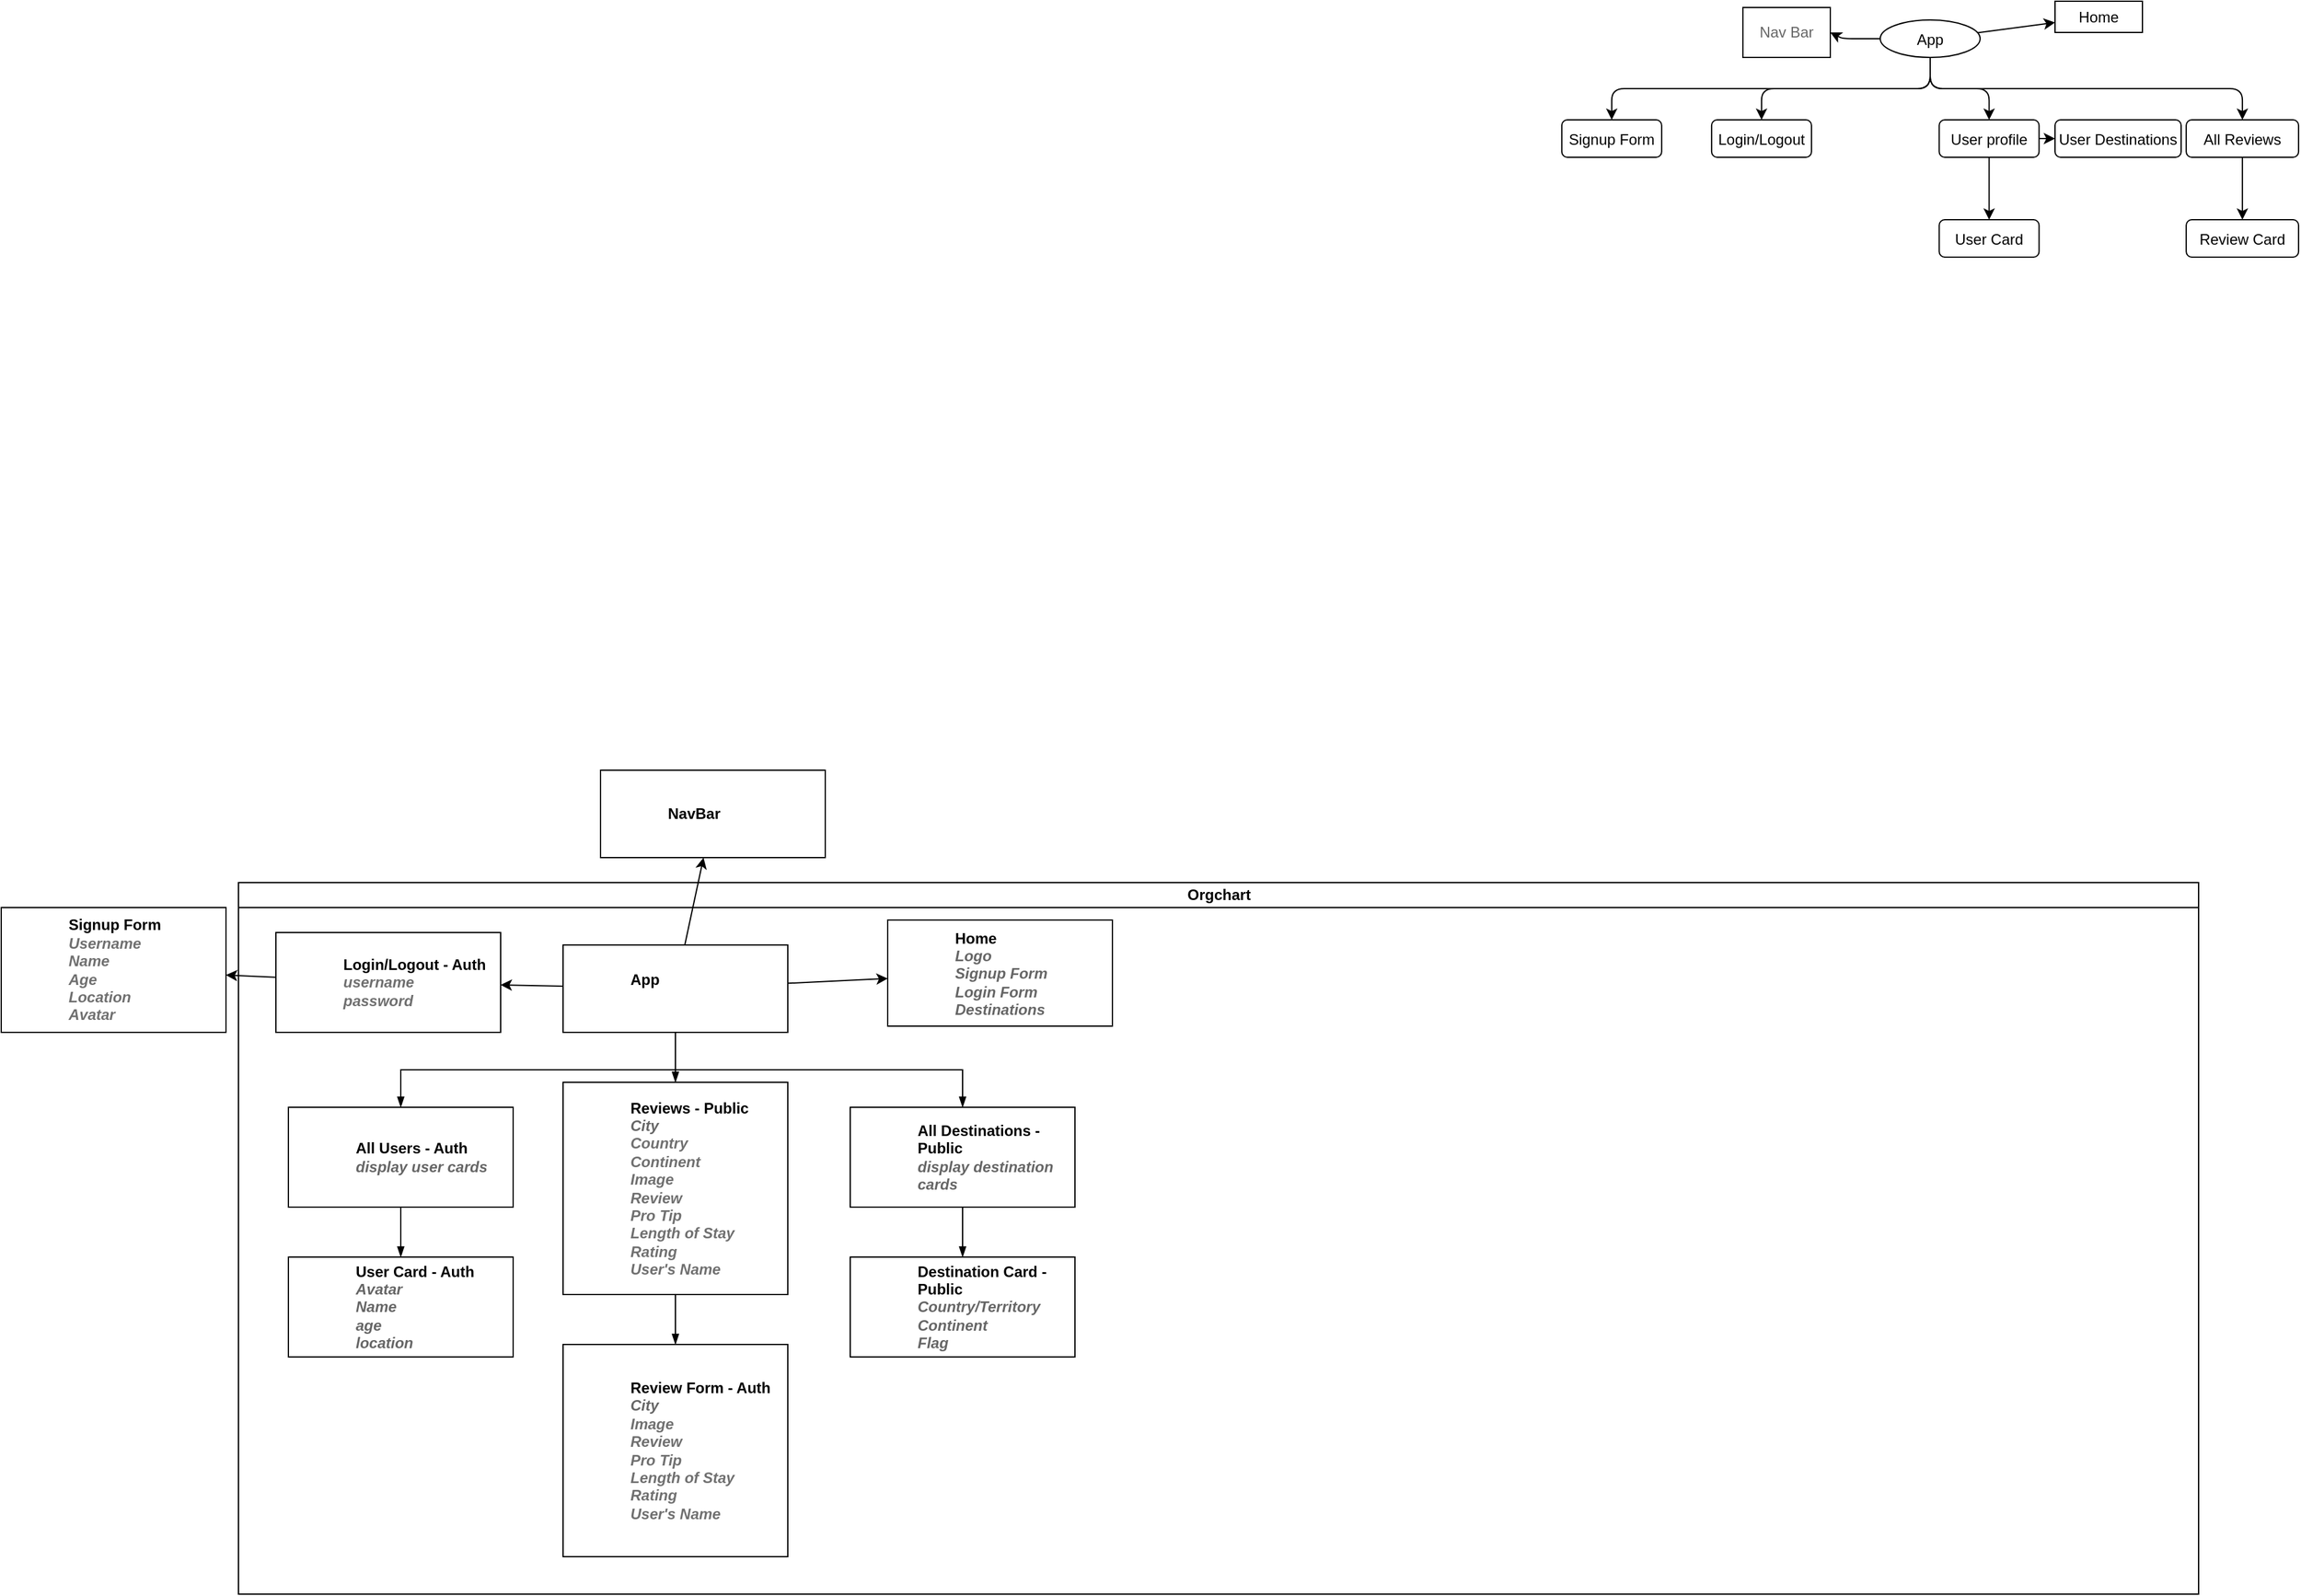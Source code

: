 <mxfile>
    <diagram id="7OlAM71-rFTA3UEtqhTr" name="Page-1">
        <mxGraphModel dx="2668" dy="433" grid="1" gridSize="10" guides="1" tooltips="1" connect="1" arrows="1" fold="1" page="1" pageScale="1" pageWidth="850" pageHeight="1100" math="0" shadow="0">
            <root>
                <mxCell id="0"/>
                <mxCell id="1" parent="0"/>
                <mxCell id="26" style="edgeStyle=none;html=1;fontColor=#666666;entryX=1;entryY=0.5;entryDx=0;entryDy=0;" edge="1" parent="1" source="2" target="27">
                    <mxGeometry relative="1" as="geometry">
                        <mxPoint x="405" y="179" as="targetPoint"/>
                        <Array as="points">
                            <mxPoint x="375" y="114"/>
                        </Array>
                    </mxGeometry>
                </mxCell>
                <mxCell id="29" value="" style="edgeStyle=none;html=1;fontColor=#666666;" edge="1" parent="1" source="2" target="28">
                    <mxGeometry relative="1" as="geometry"/>
                </mxCell>
                <mxCell id="2" value="App" style="ellipse" vertex="1" parent="1">
                    <mxGeometry x="404.995" y="99" width="80" height="30" as="geometry"/>
                </mxCell>
                <mxCell id="3" value="Signup Form" style="rounded=1;" vertex="1" parent="1">
                    <mxGeometry x="149.926" y="179" width="80" height="30" as="geometry"/>
                </mxCell>
                <mxCell id="4" value="" style="edgeStyle=elbowEdgeStyle;elbow=vertical;" edge="1" source="2" target="3" parent="1">
                    <mxGeometry relative="1" as="geometry"/>
                </mxCell>
                <mxCell id="5" value="Login/Logout" style="rounded=1;" vertex="1" parent="1">
                    <mxGeometry x="269.926" y="179" width="80" height="30" as="geometry"/>
                </mxCell>
                <mxCell id="6" value="" style="edgeStyle=elbowEdgeStyle;elbow=vertical;" edge="1" source="2" target="5" parent="1">
                    <mxGeometry relative="1" as="geometry"/>
                </mxCell>
                <mxCell id="7" value="User profile" style="rounded=1;" vertex="1" parent="1">
                    <mxGeometry x="452.21" y="179" width="80" height="30" as="geometry"/>
                </mxCell>
                <mxCell id="8" value="" style="edgeStyle=elbowEdgeStyle;elbow=vertical;" edge="1" source="2" target="7" parent="1">
                    <mxGeometry relative="1" as="geometry"/>
                </mxCell>
                <mxCell id="9" value="All Reviews" style="rounded=1;" vertex="1" parent="1">
                    <mxGeometry x="650.065" y="179" width="90" height="30" as="geometry"/>
                </mxCell>
                <mxCell id="10" value="" style="edgeStyle=elbowEdgeStyle;elbow=vertical;" edge="1" source="2" target="9" parent="1">
                    <mxGeometry relative="1" as="geometry"/>
                </mxCell>
                <mxCell id="11" value="Review Card" style="rounded=1;" vertex="1" parent="1">
                    <mxGeometry x="650.065" y="259" width="90" height="30" as="geometry"/>
                </mxCell>
                <mxCell id="12" value="" style="edgeStyle=elbowEdgeStyle;elbow=vertical;" edge="1" source="9" target="11" parent="1">
                    <mxGeometry relative="1" as="geometry"/>
                </mxCell>
                <mxCell id="13" value="User Card" style="rounded=1;" vertex="1" parent="1">
                    <mxGeometry x="452.214" y="259" width="80" height="30" as="geometry"/>
                </mxCell>
                <mxCell id="14" value="" style="edgeStyle=elbowEdgeStyle;elbow=vertical;" edge="1" source="7" target="13" parent="1">
                    <mxGeometry relative="1" as="geometry"/>
                </mxCell>
                <mxCell id="15" value="User Destinations" style="rounded=1;direction=west;" vertex="1" parent="1">
                    <mxGeometry x="544.995" y="179" width="101" height="30" as="geometry"/>
                </mxCell>
                <mxCell id="16" value="" style="edgeStyle=elbowEdgeStyle;elbow=vertical;" edge="1" source="7" target="15" parent="1">
                    <mxGeometry relative="1" as="geometry"/>
                </mxCell>
                <mxCell id="17" value="Orgchart" style="swimlane;html=1;startSize=20;horizontal=1;containerType=tree;glass=0;" vertex="1" parent="1">
                    <mxGeometry x="-910" y="790" width="1570" height="570" as="geometry"/>
                </mxCell>
                <UserObject label="App&lt;br&gt;&lt;br&gt;" name="Tessa Miller" position="CFO" location="Office 1" email="me@example.com" placeholders="1" link="https://www.draw.io" id="18">
                    <mxCell style="label;image=https://cdn3.iconfinder.com/data/icons/user-avatars-1/512/users-3-128.png;whiteSpace=wrap;html=1;rounded=0;glass=0;treeMoving=1;treeFolding=1;" vertex="1" parent="17">
                        <mxGeometry x="260" y="50" width="180" height="70" as="geometry"/>
                    </mxCell>
                </UserObject>
                <mxCell id="19" value="" style="endArrow=blockThin;endFill=1;fontSize=11;edgeStyle=elbowEdgeStyle;elbow=vertical;rounded=0;" edge="1" parent="17" source="18" target="20">
                    <mxGeometry relative="1" as="geometry"/>
                </mxCell>
                <UserObject label="All Users - Auth&lt;br&gt;&lt;font color=&quot;#666666&quot;&gt;&lt;i&gt;display user cards&lt;/i&gt;&lt;/font&gt;" name="Edward Morrison" position="Brand Manager" location="Office 2" email="me@example.com" placeholders="1" link="https://www.draw.io" id="20">
                    <mxCell style="label;image=https://cdn3.iconfinder.com/data/icons/user-avatars-1/512/users-10-3-128.png;whiteSpace=wrap;html=1;rounded=0;glass=0;treeFolding=1;treeMoving=1;" vertex="1" parent="17">
                        <mxGeometry x="40" y="180" width="180" height="80" as="geometry"/>
                    </mxCell>
                </UserObject>
                <mxCell id="21" value="" style="endArrow=blockThin;endFill=1;fontSize=11;edgeStyle=elbowEdgeStyle;elbow=vertical;rounded=0;" edge="1" parent="17" source="18" target="22">
                    <mxGeometry relative="1" as="geometry"/>
                </mxCell>
                <UserObject label="Reviews - Public&lt;br&gt;&lt;i&gt;&lt;font color=&quot;#666666&quot;&gt;City&lt;/font&gt;&lt;font color=&quot;#707070&quot;&gt;&lt;br&gt;Coun&lt;/font&gt;&lt;/i&gt;&lt;i&gt;&lt;font color=&quot;#707070&quot;&gt;try&lt;br&gt;Continent&lt;br&gt;Image&lt;br&gt;Review&lt;br&gt;Pro Tip&lt;br&gt;Length of Stay&lt;br&gt;Rating&lt;br&gt;User's Name&lt;/font&gt;&lt;/i&gt;" name="Evan Valet" position="HR Director" location="Office 4" email="me@example.com" placeholders="1" link="https://www.draw.io" id="22">
                    <mxCell style="label;image=https://cdn3.iconfinder.com/data/icons/user-avatars-1/512/users-9-2-128.png;whiteSpace=wrap;html=1;rounded=0;glass=0;treeFolding=1;treeMoving=1;" vertex="1" parent="17">
                        <mxGeometry x="260" y="160" width="180" height="170" as="geometry"/>
                    </mxCell>
                </UserObject>
                <mxCell id="23" value="" style="endArrow=blockThin;endFill=1;fontSize=11;edgeStyle=elbowEdgeStyle;elbow=vertical;rounded=0;" edge="1" parent="17" source="18" target="24">
                    <mxGeometry relative="1" as="geometry"/>
                </mxCell>
                <UserObject label="All Destinations - Public&lt;br&gt;&lt;font color=&quot;#666666&quot;&gt;&lt;i&gt;display destination cards&lt;br&gt;&lt;/i&gt;&lt;/font&gt;" name="Alison Donovan" position="System Admin" location="Office 3" email="me@example.com" placeholders="1" link="https://www.draw.io" id="24">
                    <mxCell style="label;image=https://cdn3.iconfinder.com/data/icons/user-avatars-1/512/users-2-128.png;whiteSpace=wrap;html=1;rounded=0;glass=0;" vertex="1" parent="17">
                        <mxGeometry x="490" y="180" width="180" height="80" as="geometry"/>
                    </mxCell>
                </UserObject>
                <mxCell id="30" value="" style="endArrow=blockThin;endFill=1;fontSize=11;edgeStyle=elbowEdgeStyle;elbow=vertical;rounded=0;" edge="1" target="31" source="22" parent="17">
                    <mxGeometry relative="1" as="geometry">
                        <mxPoint x="590" y="460" as="sourcePoint"/>
                    </mxGeometry>
                </mxCell>
                <UserObject label="Review Form - Auth&lt;br&gt;&lt;i&gt;&lt;font color=&quot;#666666&quot;&gt;City&lt;/font&gt;&lt;font color=&quot;#707070&quot;&gt;&lt;br&gt;&lt;/font&gt;&lt;/i&gt;&lt;i&gt;&lt;font color=&quot;#707070&quot;&gt;Image&lt;br&gt;Review&lt;br&gt;Pro Tip&lt;br&gt;Length of Stay&lt;br&gt;Rating&lt;br&gt;User's Name&lt;/font&gt;&lt;/i&gt;" name="Evan Valet" position="HR Director" location="Office 4" email="me@example.com" placeholders="1" link="https://www.draw.io" id="31">
                    <mxCell style="label;image=https://cdn3.iconfinder.com/data/icons/user-avatars-1/512/users-9-2-128.png;whiteSpace=wrap;html=1;rounded=0;glass=0;treeFolding=1;treeMoving=1;" vertex="1" parent="17">
                        <mxGeometry x="260" y="370" width="180" height="170" as="geometry"/>
                    </mxCell>
                </UserObject>
                <mxCell id="32" value="" style="edgeStyle=none;html=1;" edge="1" source="18" target="33" parent="17">
                    <mxGeometry relative="1" as="geometry"/>
                </mxCell>
                <UserObject label="Login/Logout - Auth&lt;br&gt;&lt;font color=&quot;#707070&quot;&gt;&lt;i&gt;username&lt;br&gt;password&lt;/i&gt;&lt;/font&gt;" name="Tessa Miller" position="CFO" location="Office 1" email="me@example.com" placeholders="1" link="https://www.draw.io" id="33">
                    <mxCell style="label;image=https://cdn3.iconfinder.com/data/icons/user-avatars-1/512/users-3-128.png;whiteSpace=wrap;html=1;rounded=0;glass=0;treeMoving=1;treeFolding=1;" vertex="1" parent="17">
                        <mxGeometry x="30" y="40" width="180" height="80" as="geometry"/>
                    </mxCell>
                </UserObject>
                <mxCell id="36" value="" style="endArrow=blockThin;endFill=1;fontSize=11;edgeStyle=elbowEdgeStyle;elbow=vertical;rounded=0;" edge="1" target="37" source="20" parent="17">
                    <mxGeometry relative="1" as="geometry">
                        <mxPoint x="410" y="880" as="sourcePoint"/>
                    </mxGeometry>
                </mxCell>
                <UserObject label="User Card - Auth&lt;br&gt;&lt;font color=&quot;#666666&quot;&gt;&lt;i&gt;Avatar&lt;br&gt;Name&lt;br&gt;age&lt;br&gt;location&lt;/i&gt;&lt;/font&gt;" name="Edward Morrison" position="Brand Manager" location="Office 2" email="me@example.com" placeholders="1" link="https://www.draw.io" id="37">
                    <mxCell style="label;image=https://cdn3.iconfinder.com/data/icons/user-avatars-1/512/users-10-3-128.png;whiteSpace=wrap;html=1;rounded=0;glass=0;treeFolding=1;treeMoving=1;" vertex="1" parent="17">
                        <mxGeometry x="40" y="300" width="180" height="80" as="geometry"/>
                    </mxCell>
                </UserObject>
                <mxCell id="38" value="" style="endArrow=blockThin;endFill=1;fontSize=11;edgeStyle=elbowEdgeStyle;elbow=vertical;rounded=0;" edge="1" target="39" source="24" parent="17">
                    <mxGeometry relative="1" as="geometry">
                        <mxPoint x="410" y="880" as="sourcePoint"/>
                    </mxGeometry>
                </mxCell>
                <UserObject label="Destination Card - Public&lt;br&gt;&lt;font style=&quot;font-style: italic&quot; color=&quot;#666666&quot;&gt;Country/&lt;/font&gt;&lt;font color=&quot;#666666&quot;&gt;&lt;font style=&quot;font-style: italic&quot;&gt;T&lt;/font&gt;&lt;i&gt;erritory&lt;br&gt;Continent&lt;br&gt;Flag&lt;br&gt;&lt;/i&gt;&lt;/font&gt;" name="Alison Donovan" position="System Admin" location="Office 3" email="me@example.com" placeholders="1" link="https://www.draw.io" id="39">
                    <mxCell style="label;image=https://cdn3.iconfinder.com/data/icons/user-avatars-1/512/users-2-128.png;whiteSpace=wrap;html=1;rounded=0;glass=0;" vertex="1" parent="17">
                        <mxGeometry x="490" y="300" width="180" height="80" as="geometry"/>
                    </mxCell>
                </UserObject>
                <mxCell id="40" value="" style="edgeStyle=none;html=1;" edge="1" source="18" target="41" parent="17">
                    <mxGeometry relative="1" as="geometry"/>
                </mxCell>
                <UserObject label="Home&lt;br&gt;&lt;font color=&quot;#666666&quot;&gt;&lt;i&gt;Logo&lt;br&gt;Signup Form&lt;br&gt;Login Form&lt;br&gt;Destinations&lt;/i&gt;&lt;/font&gt;" name="Tessa Miller" position="CFO" location="Office 1" email="me@example.com" placeholders="1" link="https://www.draw.io" id="41">
                    <mxCell style="label;image=https://cdn3.iconfinder.com/data/icons/user-avatars-1/512/users-3-128.png;whiteSpace=wrap;html=1;rounded=0;glass=0;treeMoving=1;treeFolding=1;" vertex="1" parent="17">
                        <mxGeometry x="520" y="30" width="180" height="85" as="geometry"/>
                    </mxCell>
                </UserObject>
                <mxCell id="42" value="" style="edgeStyle=none;html=1;" edge="1" target="43" source="33" parent="17">
                    <mxGeometry relative="1" as="geometry">
                        <mxPoint x="-200" y="863.043" as="sourcePoint"/>
                    </mxGeometry>
                </mxCell>
                <UserObject label="Signup Form&lt;br&gt;&lt;font color=&quot;#707070&quot;&gt;&lt;i&gt;Username&lt;br&gt;Name&lt;br&gt;Age&lt;br&gt;Location&lt;br&gt;Avatar&lt;/i&gt;&lt;/font&gt;" name="Tessa Miller" position="CFO" location="Office 1" email="me@example.com" placeholders="1" link="https://www.draw.io" id="43">
                    <mxCell style="label;image=https://cdn3.iconfinder.com/data/icons/user-avatars-1/512/users-3-128.png;whiteSpace=wrap;html=1;rounded=0;glass=0;treeMoving=1;treeFolding=1;" vertex="1" parent="17">
                        <mxGeometry x="-190" y="20" width="180" height="100" as="geometry"/>
                    </mxCell>
                </UserObject>
                <mxCell id="27" value="Nav Bar" style="whiteSpace=wrap;html=1;fontColor=#666666;" vertex="1" parent="1">
                    <mxGeometry x="295" y="89" width="70" height="40" as="geometry"/>
                </mxCell>
                <mxCell id="28" value="Home" style="whiteSpace=wrap;html=1;" vertex="1" parent="1">
                    <mxGeometry x="545" y="84" width="70" height="25" as="geometry"/>
                </mxCell>
                <UserObject label="NavBar" name="Tessa Miller" position="CFO" location="Office 1" email="me@example.com" placeholders="1" link="https://www.draw.io" id="45">
                    <mxCell style="label;image=https://cdn3.iconfinder.com/data/icons/user-avatars-1/512/users-3-128.png;whiteSpace=wrap;html=1;rounded=0;glass=0;treeMoving=1;treeFolding=1;" vertex="1" parent="1">
                        <mxGeometry x="-620" y="700" width="180" height="70" as="geometry"/>
                    </mxCell>
                </UserObject>
                <mxCell id="44" value="" style="edgeStyle=none;html=1;" edge="1" source="18" target="45" parent="1">
                    <mxGeometry relative="1" as="geometry"/>
                </mxCell>
            </root>
        </mxGraphModel>
    </diagram>
</mxfile>